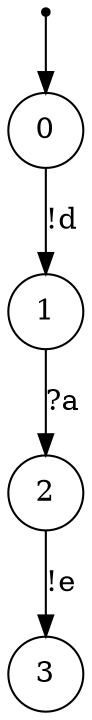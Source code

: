 digraph {
 node [shape=point] ENTRY
 node [shape=circle]
 ENTRY -> 0
0 -> 1 [label="!d"]
1 -> 2 [label="?a"]
2 -> 3 [label="!e"]
}